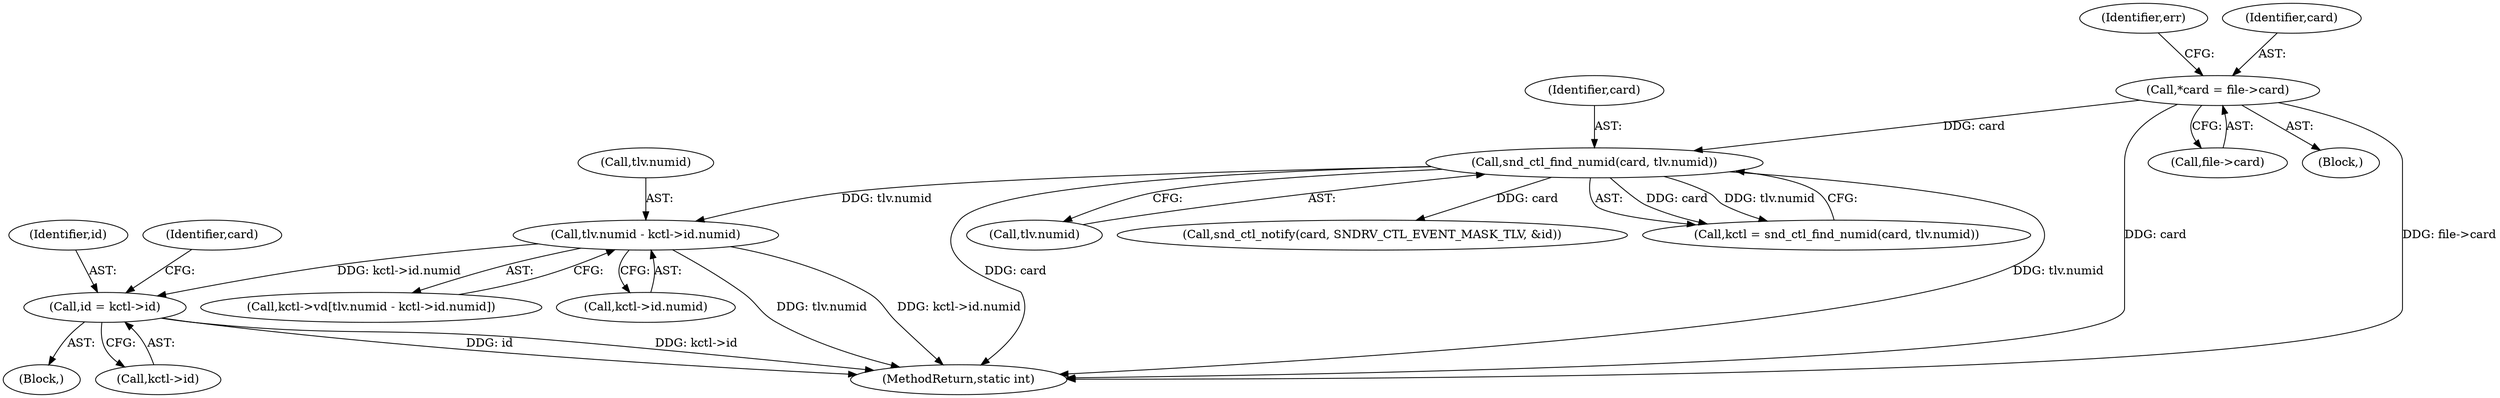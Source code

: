 digraph "0_linux_fd9f26e4eca5d08a27d12c0933fceef76ed9663d_2@pointer" {
"1000277" [label="(Call,id = kctl->id)"];
"1000184" [label="(Call,tlv.numid - kctl->id.numid)"];
"1000148" [label="(Call,snd_ctl_find_numid(card, tlv.numid))"];
"1000106" [label="(Call,*card = file->card)"];
"1000353" [label="(MethodReturn,static int)"];
"1000150" [label="(Call,tlv.numid)"];
"1000180" [label="(Call,kctl->vd[tlv.numid - kctl->id.numid])"];
"1000287" [label="(Call,snd_ctl_notify(card, SNDRV_CTL_EVENT_MASK_TLV, &id))"];
"1000149" [label="(Identifier,card)"];
"1000108" [label="(Call,file->card)"];
"1000104" [label="(Block,)"];
"1000188" [label="(Call,kctl->id.numid)"];
"1000146" [label="(Call,kctl = snd_ctl_find_numid(card, tlv.numid))"];
"1000278" [label="(Identifier,id)"];
"1000285" [label="(Identifier,card)"];
"1000148" [label="(Call,snd_ctl_find_numid(card, tlv.numid))"];
"1000106" [label="(Call,*card = file->card)"];
"1000277" [label="(Call,id = kctl->id)"];
"1000275" [label="(Block,)"];
"1000184" [label="(Call,tlv.numid - kctl->id.numid)"];
"1000185" [label="(Call,tlv.numid)"];
"1000117" [label="(Identifier,err)"];
"1000279" [label="(Call,kctl->id)"];
"1000107" [label="(Identifier,card)"];
"1000277" -> "1000275"  [label="AST: "];
"1000277" -> "1000279"  [label="CFG: "];
"1000278" -> "1000277"  [label="AST: "];
"1000279" -> "1000277"  [label="AST: "];
"1000285" -> "1000277"  [label="CFG: "];
"1000277" -> "1000353"  [label="DDG: id"];
"1000277" -> "1000353"  [label="DDG: kctl->id"];
"1000184" -> "1000277"  [label="DDG: kctl->id.numid"];
"1000184" -> "1000180"  [label="AST: "];
"1000184" -> "1000188"  [label="CFG: "];
"1000185" -> "1000184"  [label="AST: "];
"1000188" -> "1000184"  [label="AST: "];
"1000180" -> "1000184"  [label="CFG: "];
"1000184" -> "1000353"  [label="DDG: tlv.numid"];
"1000184" -> "1000353"  [label="DDG: kctl->id.numid"];
"1000148" -> "1000184"  [label="DDG: tlv.numid"];
"1000148" -> "1000146"  [label="AST: "];
"1000148" -> "1000150"  [label="CFG: "];
"1000149" -> "1000148"  [label="AST: "];
"1000150" -> "1000148"  [label="AST: "];
"1000146" -> "1000148"  [label="CFG: "];
"1000148" -> "1000353"  [label="DDG: card"];
"1000148" -> "1000353"  [label="DDG: tlv.numid"];
"1000148" -> "1000146"  [label="DDG: card"];
"1000148" -> "1000146"  [label="DDG: tlv.numid"];
"1000106" -> "1000148"  [label="DDG: card"];
"1000148" -> "1000287"  [label="DDG: card"];
"1000106" -> "1000104"  [label="AST: "];
"1000106" -> "1000108"  [label="CFG: "];
"1000107" -> "1000106"  [label="AST: "];
"1000108" -> "1000106"  [label="AST: "];
"1000117" -> "1000106"  [label="CFG: "];
"1000106" -> "1000353"  [label="DDG: file->card"];
"1000106" -> "1000353"  [label="DDG: card"];
}
